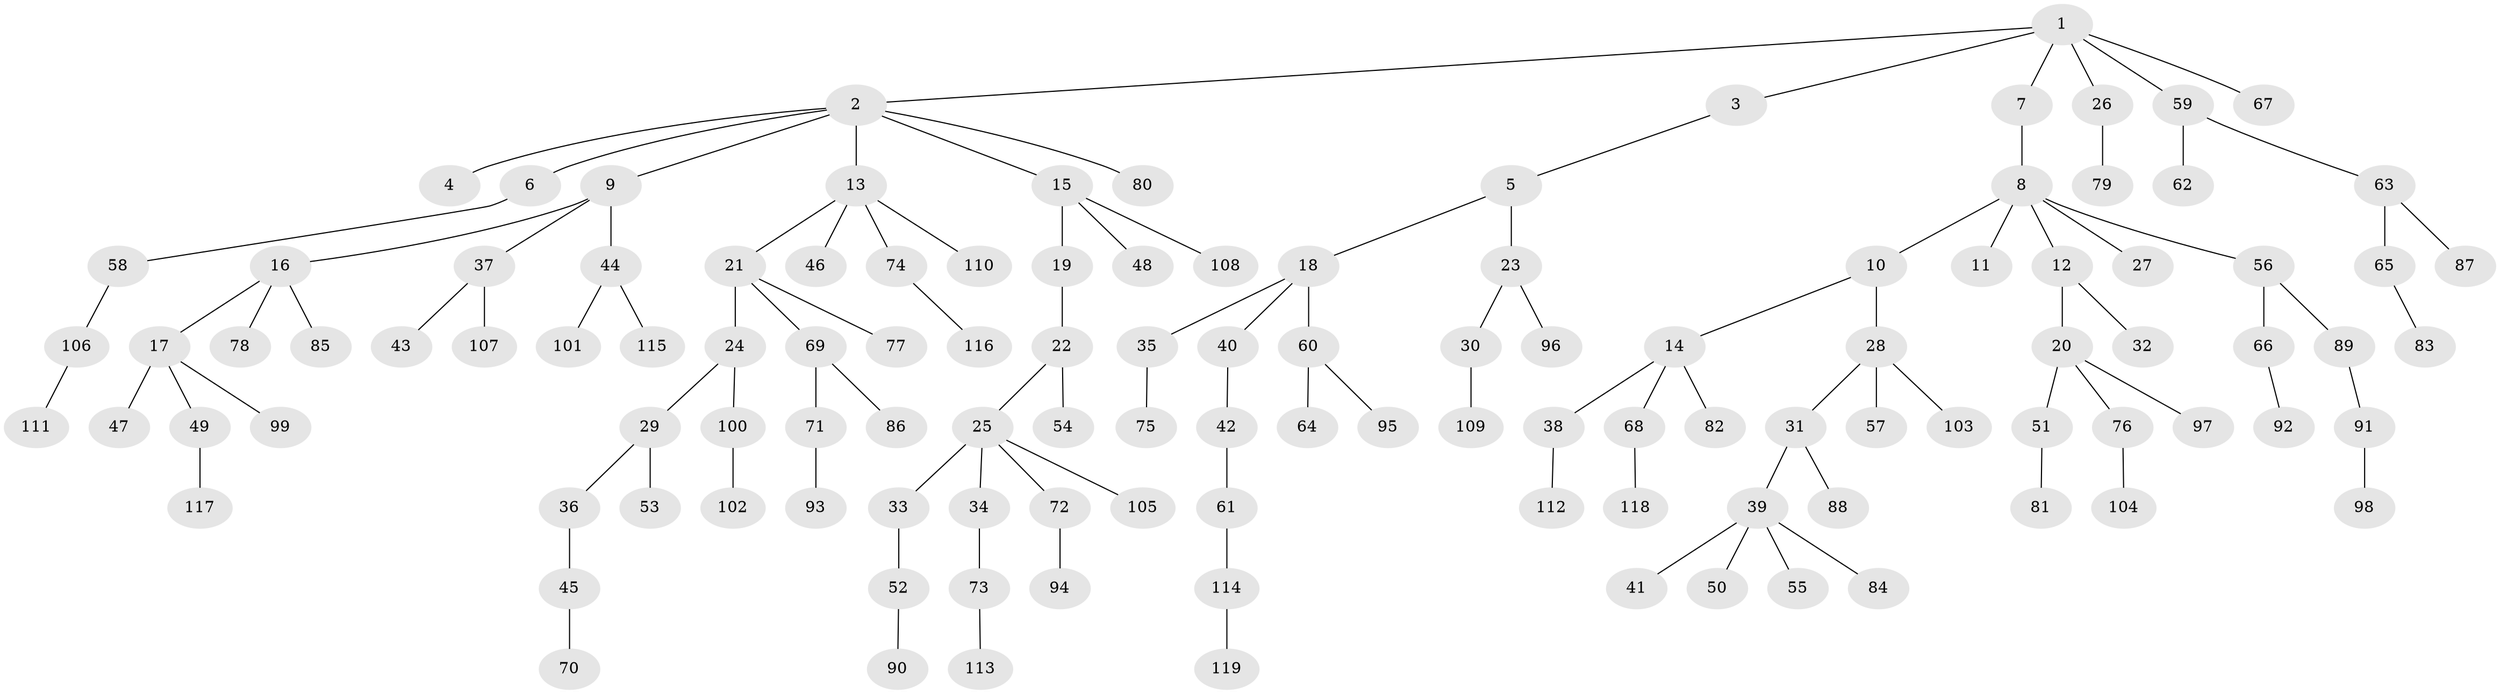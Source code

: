 // Generated by graph-tools (version 1.1) at 2025/36/03/09/25 02:36:46]
// undirected, 119 vertices, 118 edges
graph export_dot {
graph [start="1"]
  node [color=gray90,style=filled];
  1;
  2;
  3;
  4;
  5;
  6;
  7;
  8;
  9;
  10;
  11;
  12;
  13;
  14;
  15;
  16;
  17;
  18;
  19;
  20;
  21;
  22;
  23;
  24;
  25;
  26;
  27;
  28;
  29;
  30;
  31;
  32;
  33;
  34;
  35;
  36;
  37;
  38;
  39;
  40;
  41;
  42;
  43;
  44;
  45;
  46;
  47;
  48;
  49;
  50;
  51;
  52;
  53;
  54;
  55;
  56;
  57;
  58;
  59;
  60;
  61;
  62;
  63;
  64;
  65;
  66;
  67;
  68;
  69;
  70;
  71;
  72;
  73;
  74;
  75;
  76;
  77;
  78;
  79;
  80;
  81;
  82;
  83;
  84;
  85;
  86;
  87;
  88;
  89;
  90;
  91;
  92;
  93;
  94;
  95;
  96;
  97;
  98;
  99;
  100;
  101;
  102;
  103;
  104;
  105;
  106;
  107;
  108;
  109;
  110;
  111;
  112;
  113;
  114;
  115;
  116;
  117;
  118;
  119;
  1 -- 2;
  1 -- 3;
  1 -- 7;
  1 -- 26;
  1 -- 59;
  1 -- 67;
  2 -- 4;
  2 -- 6;
  2 -- 9;
  2 -- 13;
  2 -- 15;
  2 -- 80;
  3 -- 5;
  5 -- 18;
  5 -- 23;
  6 -- 58;
  7 -- 8;
  8 -- 10;
  8 -- 11;
  8 -- 12;
  8 -- 27;
  8 -- 56;
  9 -- 16;
  9 -- 37;
  9 -- 44;
  10 -- 14;
  10 -- 28;
  12 -- 20;
  12 -- 32;
  13 -- 21;
  13 -- 46;
  13 -- 74;
  13 -- 110;
  14 -- 38;
  14 -- 68;
  14 -- 82;
  15 -- 19;
  15 -- 48;
  15 -- 108;
  16 -- 17;
  16 -- 78;
  16 -- 85;
  17 -- 47;
  17 -- 49;
  17 -- 99;
  18 -- 35;
  18 -- 40;
  18 -- 60;
  19 -- 22;
  20 -- 51;
  20 -- 76;
  20 -- 97;
  21 -- 24;
  21 -- 69;
  21 -- 77;
  22 -- 25;
  22 -- 54;
  23 -- 30;
  23 -- 96;
  24 -- 29;
  24 -- 100;
  25 -- 33;
  25 -- 34;
  25 -- 72;
  25 -- 105;
  26 -- 79;
  28 -- 31;
  28 -- 57;
  28 -- 103;
  29 -- 36;
  29 -- 53;
  30 -- 109;
  31 -- 39;
  31 -- 88;
  33 -- 52;
  34 -- 73;
  35 -- 75;
  36 -- 45;
  37 -- 43;
  37 -- 107;
  38 -- 112;
  39 -- 41;
  39 -- 50;
  39 -- 55;
  39 -- 84;
  40 -- 42;
  42 -- 61;
  44 -- 101;
  44 -- 115;
  45 -- 70;
  49 -- 117;
  51 -- 81;
  52 -- 90;
  56 -- 66;
  56 -- 89;
  58 -- 106;
  59 -- 62;
  59 -- 63;
  60 -- 64;
  60 -- 95;
  61 -- 114;
  63 -- 65;
  63 -- 87;
  65 -- 83;
  66 -- 92;
  68 -- 118;
  69 -- 71;
  69 -- 86;
  71 -- 93;
  72 -- 94;
  73 -- 113;
  74 -- 116;
  76 -- 104;
  89 -- 91;
  91 -- 98;
  100 -- 102;
  106 -- 111;
  114 -- 119;
}
